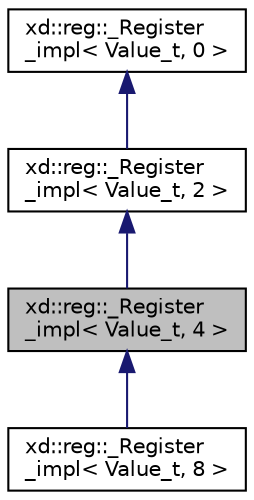 digraph "xd::reg::_Register_impl&lt; Value_t, 4 &gt;"
{
  edge [fontname="Helvetica",fontsize="10",labelfontname="Helvetica",labelfontsize="10"];
  node [fontname="Helvetica",fontsize="10",shape=record];
  Node0 [label="xd::reg::_Register\l_impl\< Value_t, 4 \>",height=0.2,width=0.4,color="black", fillcolor="grey75", style="filled", fontcolor="black"];
  Node1 -> Node0 [dir="back",color="midnightblue",fontsize="10",style="solid",fontname="Helvetica"];
  Node1 [label="xd::reg::_Register\l_impl\< Value_t, 2 \>",height=0.2,width=0.4,color="black", fillcolor="white", style="filled",URL="$classxd_1_1reg_1_1___register__impl_3_01_value__t_00_012_01_4.html"];
  Node2 -> Node1 [dir="back",color="midnightblue",fontsize="10",style="solid",fontname="Helvetica"];
  Node2 [label="xd::reg::_Register\l_impl\< Value_t, 0 \>",height=0.2,width=0.4,color="black", fillcolor="white", style="filled",URL="$classxd_1_1reg_1_1___register__impl_3_01_value__t_00_010_01_4.html"];
  Node0 -> Node3 [dir="back",color="midnightblue",fontsize="10",style="solid",fontname="Helvetica"];
  Node3 [label="xd::reg::_Register\l_impl\< Value_t, 8 \>",height=0.2,width=0.4,color="black", fillcolor="white", style="filled",URL="$classxd_1_1reg_1_1___register__impl_3_01_value__t_00_018_01_4.html"];
}
